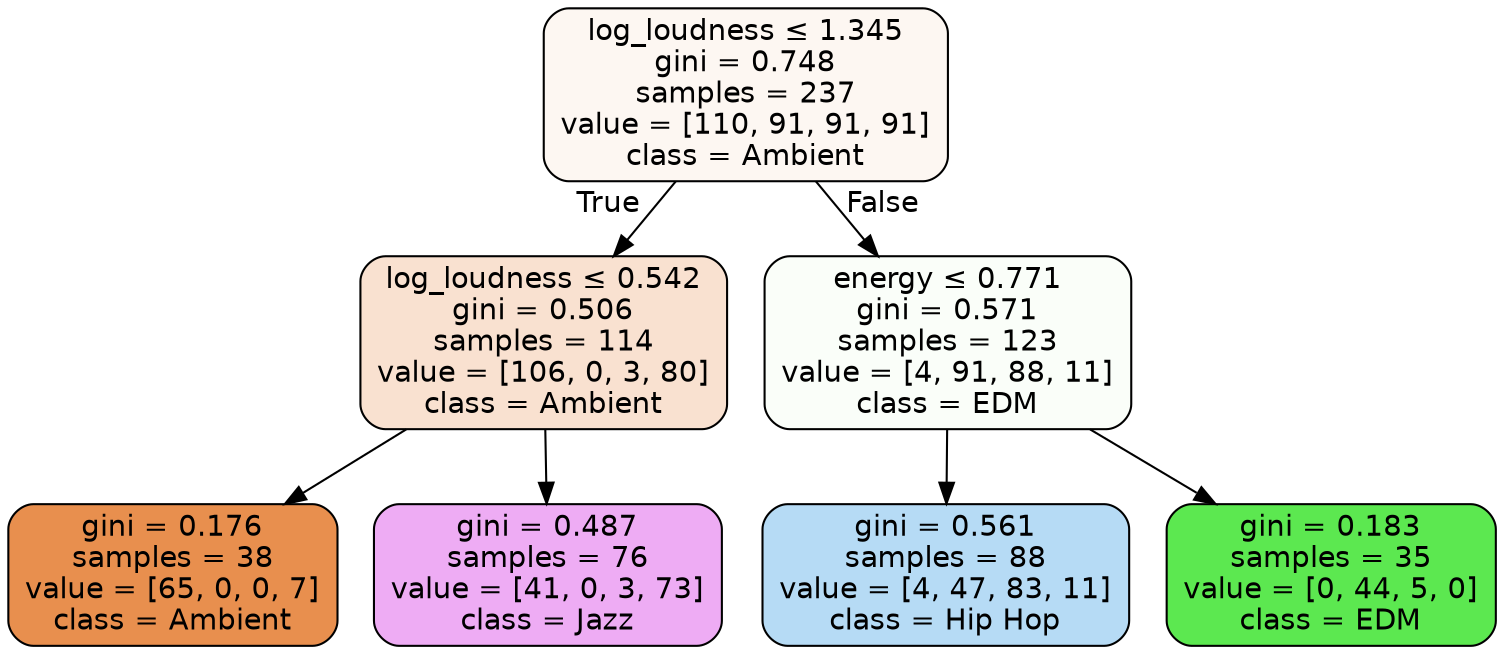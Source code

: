 digraph Tree {
node [shape=box, style="filled, rounded", color="black", fontname="helvetica"] ;
edge [fontname="helvetica"] ;
0 [label=<log_loudness &le; 1.345<br/>gini = 0.748<br/>samples = 237<br/>value = [110, 91, 91, 91]<br/>class = Ambient>, fillcolor="#fdf7f2"] ;
1 [label=<log_loudness &le; 0.542<br/>gini = 0.506<br/>samples = 114<br/>value = [106, 0, 3, 80]<br/>class = Ambient>, fillcolor="#f9e1d0"] ;
0 -> 1 [labeldistance=2.5, labelangle=45, headlabel="True"] ;
2 [label=<gini = 0.176<br/>samples = 38<br/>value = [65, 0, 0, 7]<br/>class = Ambient>, fillcolor="#e88f4e"] ;
1 -> 2 ;
3 [label=<gini = 0.487<br/>samples = 76<br/>value = [41, 0, 3, 73]<br/>class = Jazz>, fillcolor="#eeacf4"] ;
1 -> 3 ;
4 [label=<energy &le; 0.771<br/>gini = 0.571<br/>samples = 123<br/>value = [4, 91, 88, 11]<br/>class = EDM>, fillcolor="#fafef9"] ;
0 -> 4 [labeldistance=2.5, labelangle=-45, headlabel="False"] ;
5 [label=<gini = 0.561<br/>samples = 88<br/>value = [4, 47, 83, 11]<br/>class = Hip Hop>, fillcolor="#b6dbf5"] ;
4 -> 5 ;
6 [label=<gini = 0.183<br/>samples = 35<br/>value = [0, 44, 5, 0]<br/>class = EDM>, fillcolor="#5ce850"] ;
4 -> 6 ;
}
